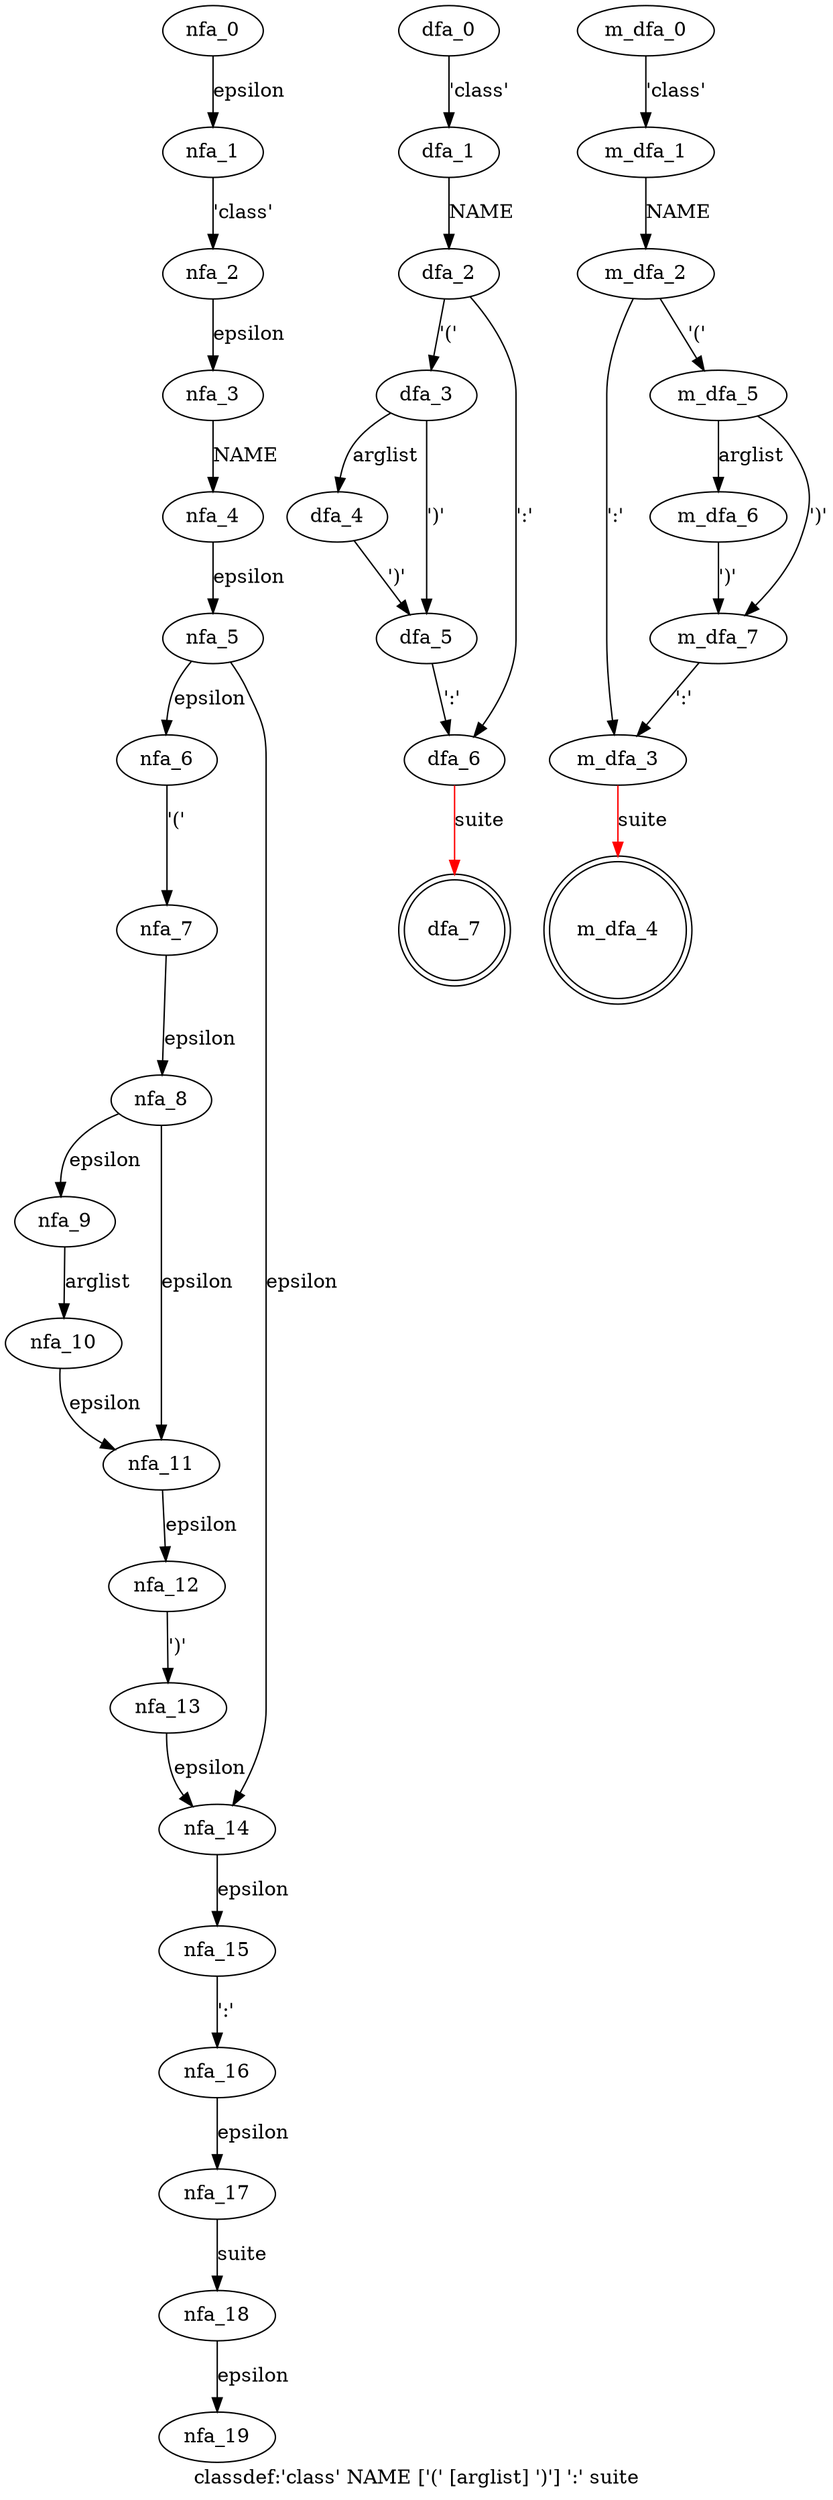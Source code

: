 digraph classdef {
 graph[label="classdef:'class' NAME ['(' [arglist] ')'] ':' suite"]
 subgraph classdef_nfa {
  nfa_0->nfa_1[label="epsilon"]
  nfa_1->nfa_2[label="'class'"]
  nfa_2->nfa_3[label="epsilon"]
  nfa_3->nfa_4[label="NAME"]
  nfa_4->nfa_5[label="epsilon"]
  nfa_5->nfa_6[label="epsilon"]
  nfa_6->nfa_7[label="'('"]
  nfa_7->nfa_8[label="epsilon"]
  nfa_8->nfa_9[label="epsilon"]
  nfa_9->nfa_10[label="arglist"]
  nfa_10->nfa_11[label="epsilon"]
  nfa_11->nfa_12[label="epsilon"]
  nfa_12->nfa_13[label="')'"]
  nfa_13->nfa_14[label="epsilon"]
  nfa_14->nfa_15[label="epsilon"]
  nfa_15->nfa_16[label="':'"]
  nfa_16->nfa_17[label="epsilon"]
  nfa_17->nfa_18[label="suite"]
  nfa_18->nfa_19[label="epsilon"]
  nfa_8->nfa_11[label="epsilon"]
  nfa_5->nfa_14[label="epsilon"]
  }
 subgraph classdef_dfa {
  dfa_0->dfa_1[label="'class'"]
  dfa_1->dfa_2[label="NAME"]
  dfa_2->dfa_3[label="'('"]
  dfa_3->dfa_4[label="arglist"]
  dfa_4->dfa_5[label="')'"]
  dfa_5->dfa_6[label="':'"]
  dfa_6->dfa_7[label="suite",color=red]
  dfa_3->dfa_5[label="')'"]
  dfa_2->dfa_6[label="':'"]
  dfa_7[shape=doublecircle]
  }
 subgraph classdef_m_dfa {
  m_dfa_0->m_dfa_1[label="'class'"]
  m_dfa_1->m_dfa_2[label="NAME"]
  m_dfa_2->m_dfa_3[label="':'"]
  m_dfa_3->m_dfa_4[label="suite",color=red]
  m_dfa_2->m_dfa_5[label="'('"]
  m_dfa_5->m_dfa_6[label="arglist"]
  m_dfa_6->m_dfa_7[label="')'"]
  m_dfa_7->m_dfa_3[label="':'"]
  m_dfa_5->m_dfa_7[label="')'"]
  m_dfa_4[shape=doublecircle]
  }
}
